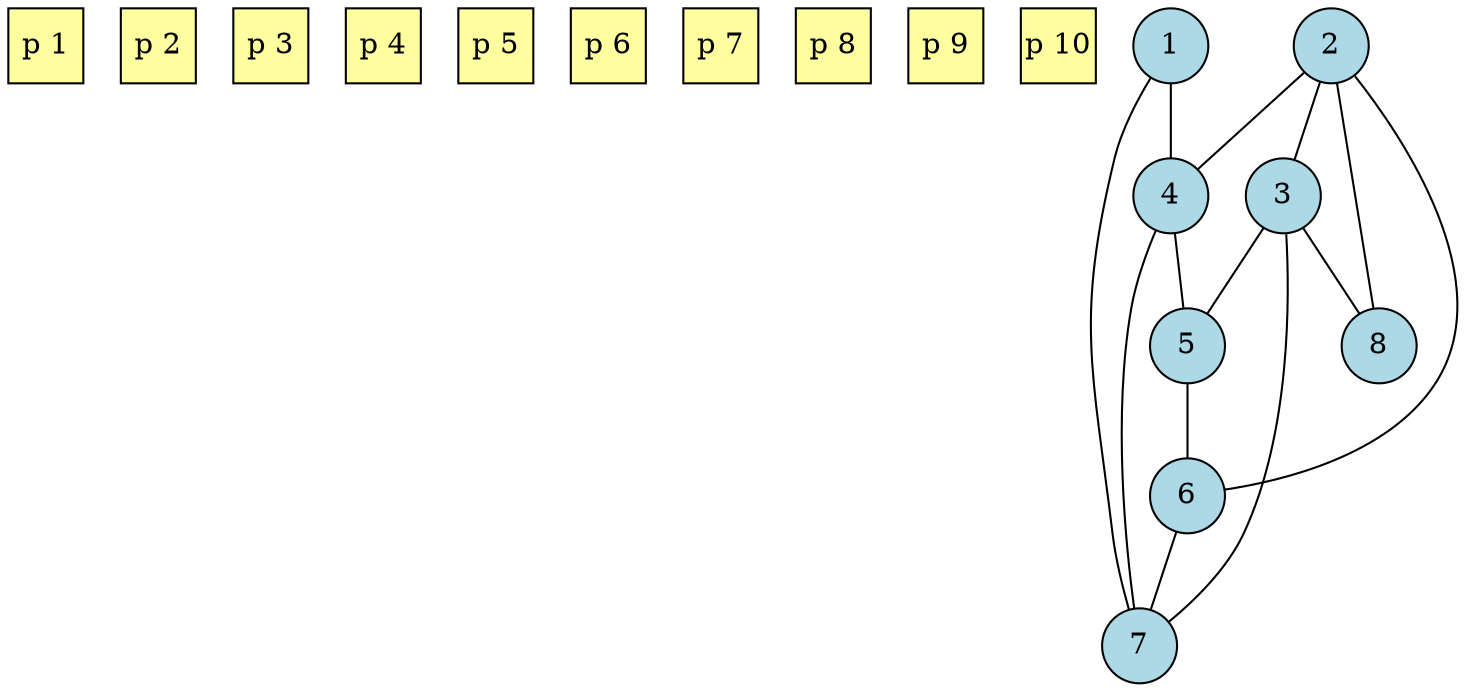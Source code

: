 // Solution
graph {
	P_1 [label="p 1" fillcolor="#FFFF9F" fixedsize=True pos="10,4!" shape=square style=filled]
	P_2 [label="p 2" fillcolor="#FFFF9F" fixedsize=True pos="4,10!" shape=square style=filled]
	P_3 [label="p 3" fillcolor="#FFFF9F" fixedsize=True pos="8,10!" shape=square style=filled]
	P_4 [label="p 4" fillcolor="#FFFF9F" fixedsize=True pos="4,2!" shape=square style=filled]
	P_5 [label="p 5" fillcolor="#FFFF9F" fixedsize=True pos="2,8!" shape=square style=filled]
	P_6 [label="p 6" fillcolor="#FFFF9F" fixedsize=True pos="6,7!" shape=square style=filled]
	P_7 [label="p 7" fillcolor="#FFFF9F" fixedsize=True pos="8,2!" shape=square style=filled]
	P_8 [label="p 8" fillcolor="#FFFF9F" fixedsize=True pos="2,4!" shape=square style=filled]
	P_9 [label="p 9" fillcolor="#FFFF9F" fixedsize=True pos="10,8!" shape=square style=filled]
	P_10 [label="p 10" fillcolor="#FFFF9F" fixedsize=True pos="6,5!" shape=square style=filled]
	N_1 [label=1 fillcolor="#ADD8E6" fixedsize=True pos="10,4!" shape=circle style=filled]
	N_2 [label=2 fillcolor="#ADD8E6" fixedsize=True pos="4,10!" shape=circle style=filled]
	N_3 [label=3 fillcolor="#ADD8E6" fixedsize=True pos="8,10!" shape=circle style=filled]
	N_4 [label=4 fillcolor="#ADD8E6" fixedsize=True pos="4,2!" shape=circle style=filled]
	N_5 [label=5 fillcolor="#ADD8E6" fixedsize=True pos="2,8!" shape=circle style=filled]
	N_6 [label=6 fillcolor="#ADD8E6" fixedsize=True pos="6,7!" shape=circle style=filled]
	N_7 [label=7 fillcolor="#ADD8E6" fixedsize=True pos="8,2!" shape=circle style=filled]
	N_8 [label=8 fillcolor="#ADD8E6" fixedsize=True pos="2,4!" shape=circle style=filled]
	N_1 -- N_4
	N_1 -- N_7
	N_2 -- N_3
	N_2 -- N_4
	N_2 -- N_6
	N_2 -- N_8
	N_3 -- N_5
	N_3 -- N_7
	N_3 -- N_8
	N_4 -- N_5
	N_4 -- N_7
	N_5 -- N_6
	N_6 -- N_7
}
